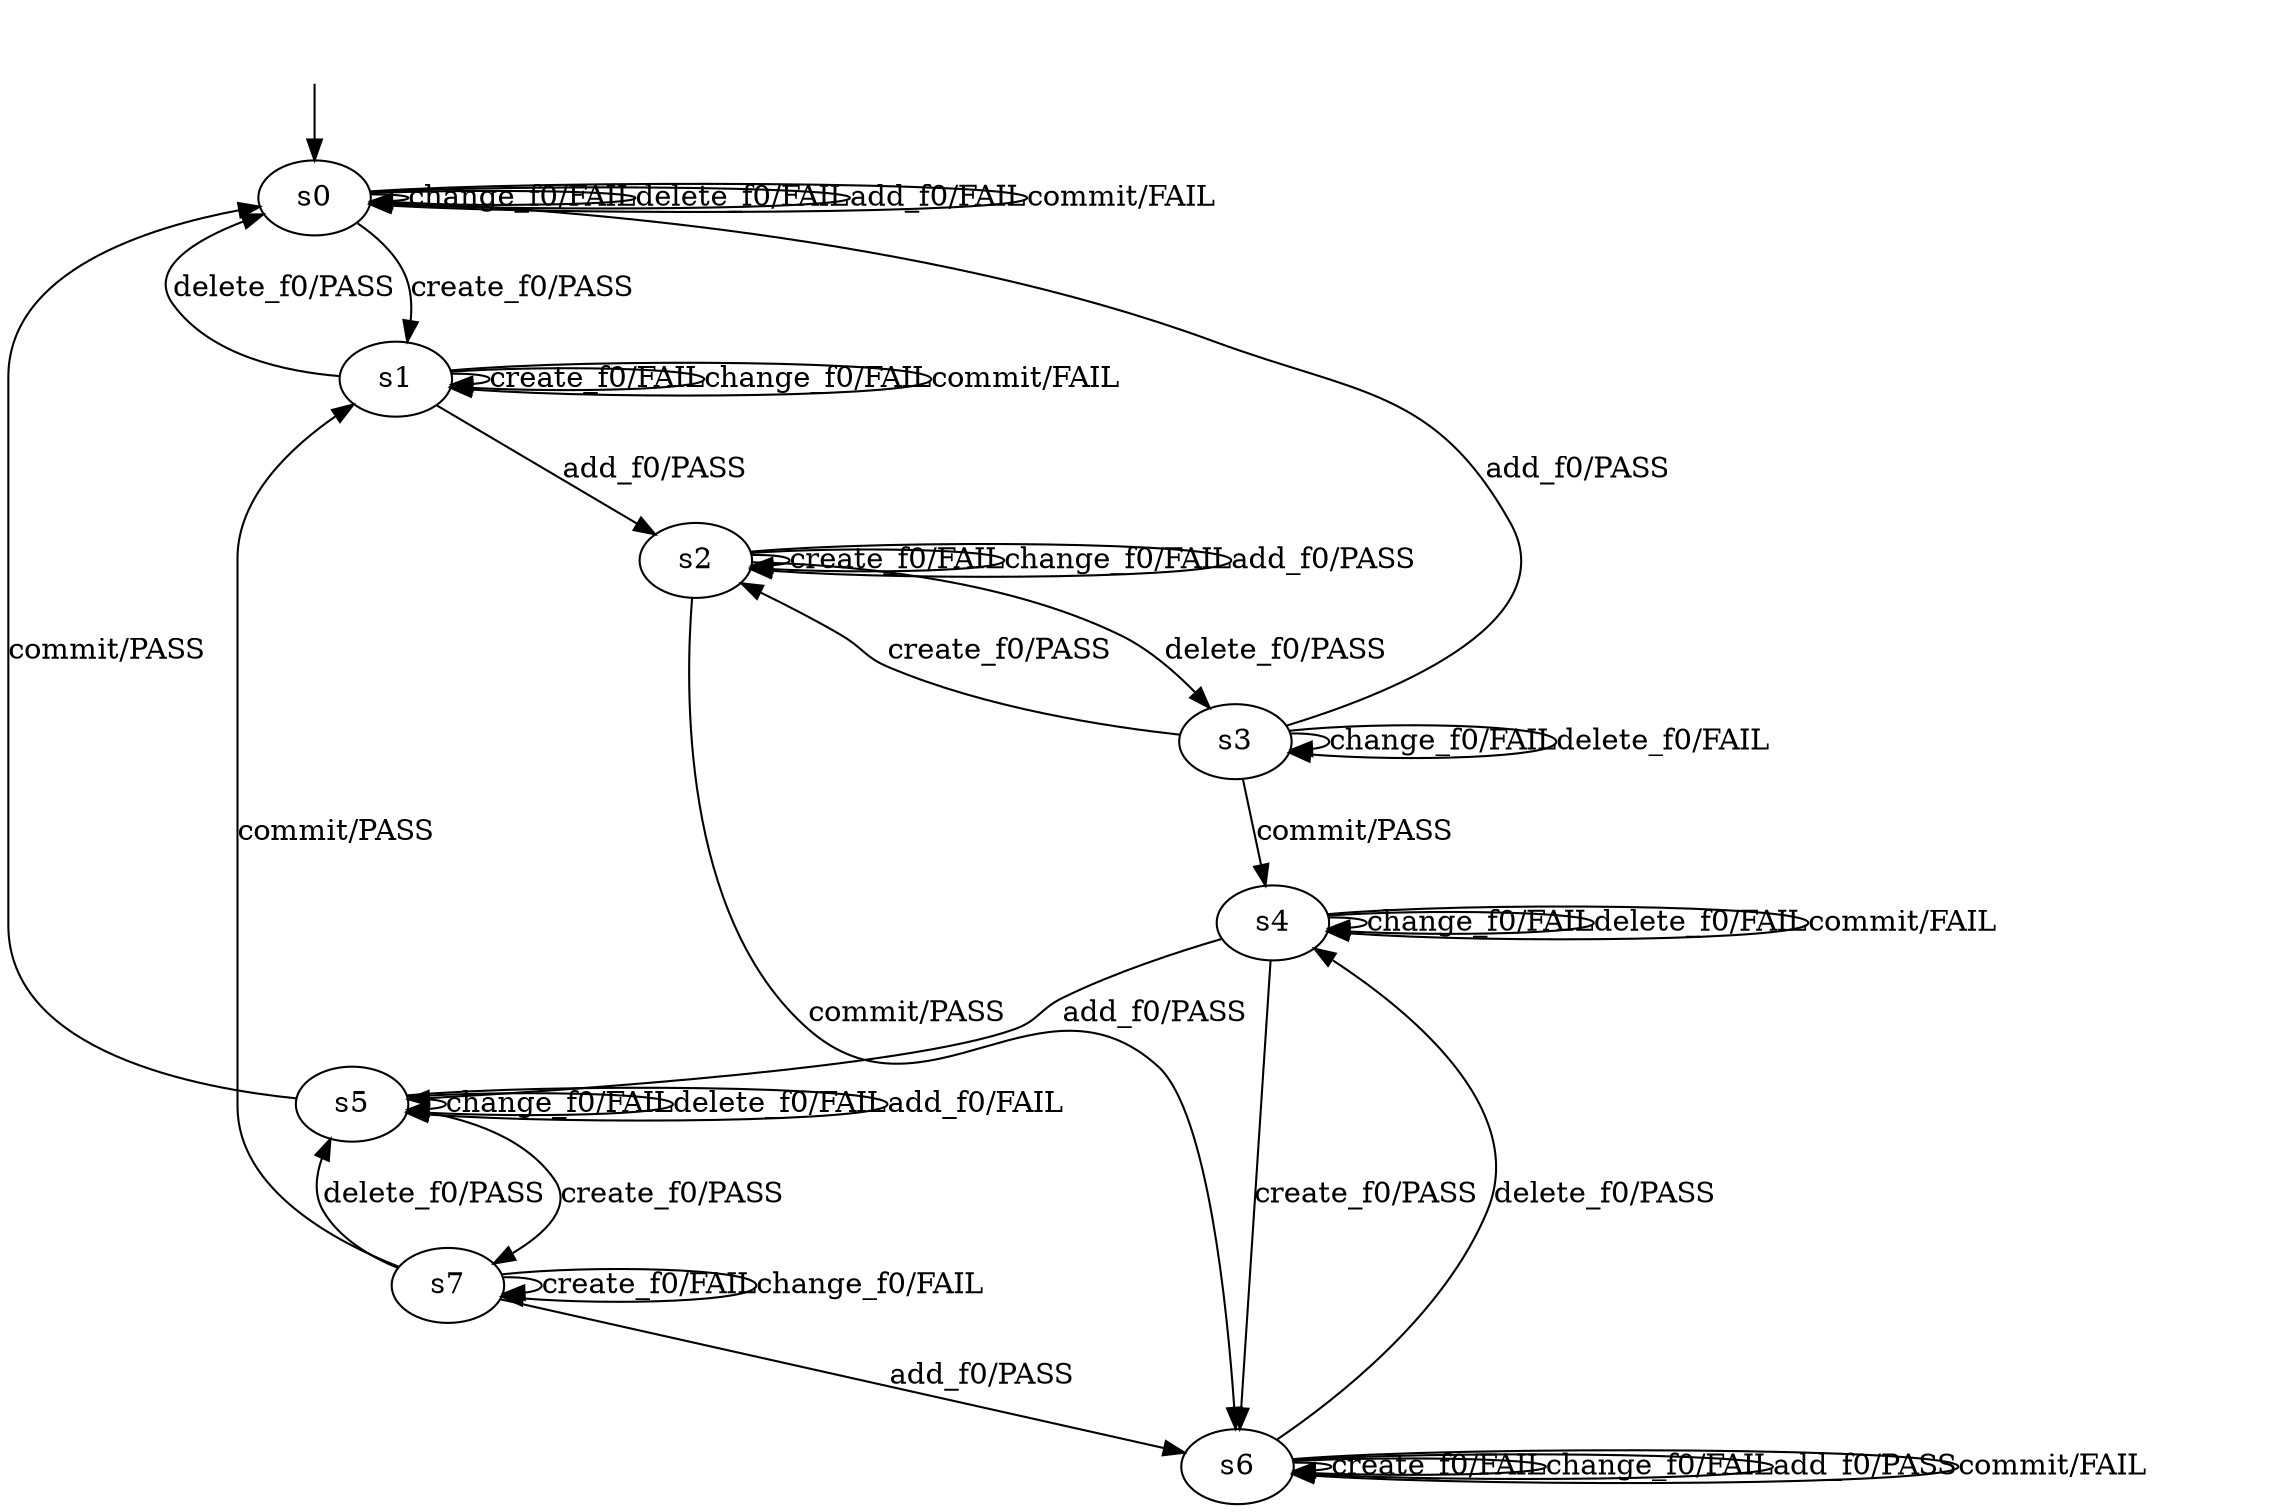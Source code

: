 digraph cmd_empty_False_basic_KV {
s0 [label="s0"];
s1 [label="s1"];
s2 [label="s2"];
s3 [label="s3"];
s4 [label="s4"];
s5 [label="s5"];
s6 [label="s6"];
s7 [label="s7"];
s0 -> s1  [label="create_f0/PASS"];
s0 -> s0  [label="change_f0/FAIL"];
s0 -> s0  [label="delete_f0/FAIL"];
s0 -> s0  [label="add_f0/FAIL"];
s0 -> s0  [label="commit/FAIL"];
s1 -> s1  [label="create_f0/FAIL"];
s1 -> s1  [label="change_f0/FAIL"];
s1 -> s0  [label="delete_f0/PASS"];
s1 -> s2  [label="add_f0/PASS"];
s1 -> s1  [label="commit/FAIL"];
s2 -> s2  [label="create_f0/FAIL"];
s2 -> s2  [label="change_f0/FAIL"];
s2 -> s3  [label="delete_f0/PASS"];
s2 -> s2  [label="add_f0/PASS"];
s2 -> s6  [label="commit/PASS"];
s3 -> s2  [label="create_f0/PASS"];
s3 -> s3  [label="change_f0/FAIL"];
s3 -> s3  [label="delete_f0/FAIL"];
s3 -> s0  [label="add_f0/PASS"];
s3 -> s4  [label="commit/PASS"];
s4 -> s6  [label="create_f0/PASS"];
s4 -> s4  [label="change_f0/FAIL"];
s4 -> s4  [label="delete_f0/FAIL"];
s4 -> s5  [label="add_f0/PASS"];
s4 -> s4  [label="commit/FAIL"];
s5 -> s7  [label="create_f0/PASS"];
s5 -> s5  [label="change_f0/FAIL"];
s5 -> s5  [label="delete_f0/FAIL"];
s5 -> s5  [label="add_f0/FAIL"];
s5 -> s0  [label="commit/PASS"];
s6 -> s6  [label="create_f0/FAIL"];
s6 -> s6  [label="change_f0/FAIL"];
s6 -> s4  [label="delete_f0/PASS"];
s6 -> s6  [label="add_f0/PASS"];
s6 -> s6  [label="commit/FAIL"];
s7 -> s7  [label="create_f0/FAIL"];
s7 -> s7  [label="change_f0/FAIL"];
s7 -> s5  [label="delete_f0/PASS"];
s7 -> s6  [label="add_f0/PASS"];
s7 -> s1  [label="commit/PASS"];
__start0 [label="", shape=none];
__start0 -> s0  [label=""];
}
